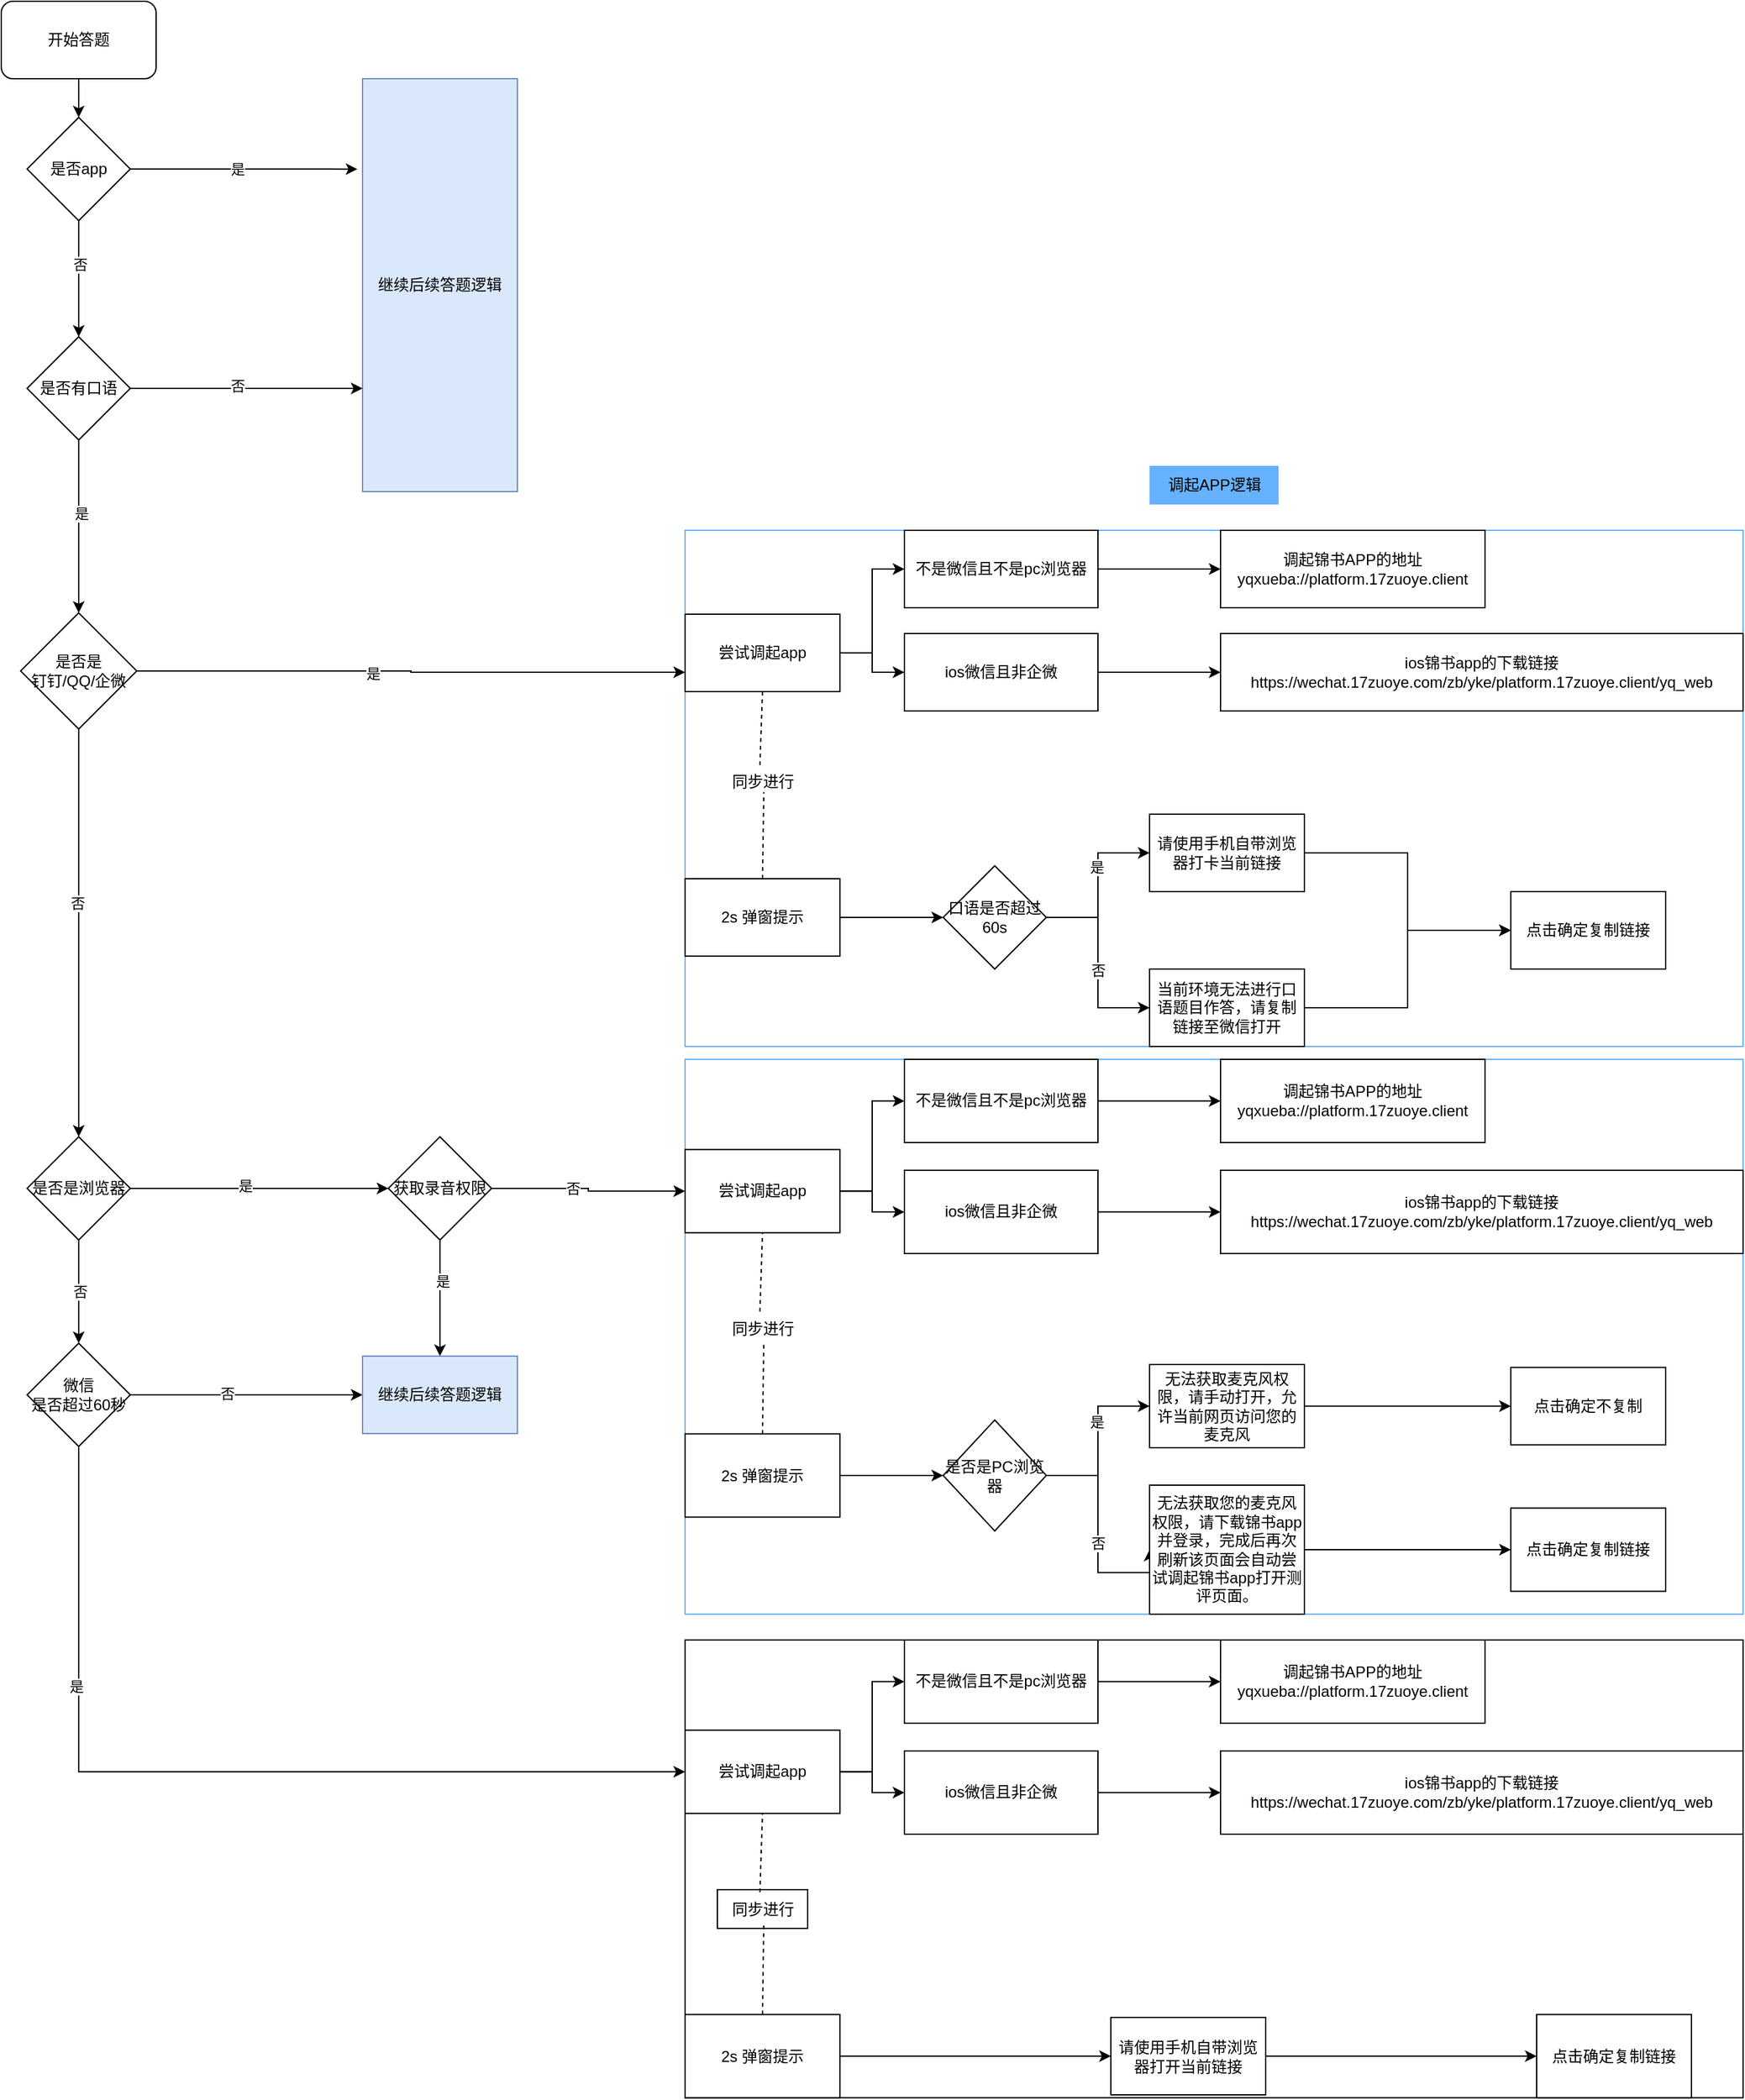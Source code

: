 <mxfile version="26.0.3">
  <diagram id="6a731a19-8d31-9384-78a2-239565b7b9f0" name="Page-1">
    <mxGraphModel dx="2049" dy="202" grid="1" gridSize="10" guides="1" tooltips="1" connect="1" arrows="1" fold="1" page="1" pageScale="1" pageWidth="1169" pageHeight="827" background="none" math="0" shadow="0">
      <root>
        <mxCell id="0" />
        <mxCell id="1" parent="0" />
        <mxCell id="r6nXxLhdMxLpmCXmzPtU-61" style="edgeStyle=orthogonalEdgeStyle;rounded=0;orthogonalLoop=1;jettySize=auto;html=1;exitX=0.5;exitY=1;exitDx=0;exitDy=0;" edge="1" parent="1" source="r6nXxLhdMxLpmCXmzPtU-57" target="r6nXxLhdMxLpmCXmzPtU-60">
          <mxGeometry relative="1" as="geometry" />
        </mxCell>
        <mxCell id="r6nXxLhdMxLpmCXmzPtU-57" value="开始答题" style="rounded=1;whiteSpace=wrap;html=1;" vertex="1" parent="1">
          <mxGeometry x="330" y="1090" width="120" height="60" as="geometry" />
        </mxCell>
        <mxCell id="r6nXxLhdMxLpmCXmzPtU-66" value="" style="edgeStyle=orthogonalEdgeStyle;rounded=0;orthogonalLoop=1;jettySize=auto;html=1;" edge="1" parent="1" source="r6nXxLhdMxLpmCXmzPtU-60">
          <mxGeometry relative="1" as="geometry">
            <mxPoint x="390" y="1350" as="targetPoint" />
          </mxGeometry>
        </mxCell>
        <mxCell id="r6nXxLhdMxLpmCXmzPtU-67" value="否" style="edgeLabel;html=1;align=center;verticalAlign=middle;resizable=0;points=[];" vertex="1" connectable="0" parent="r6nXxLhdMxLpmCXmzPtU-66">
          <mxGeometry x="-0.244" y="1" relative="1" as="geometry">
            <mxPoint as="offset" />
          </mxGeometry>
        </mxCell>
        <mxCell id="r6nXxLhdMxLpmCXmzPtU-60" value="是否app" style="rhombus;whiteSpace=wrap;html=1;" vertex="1" parent="1">
          <mxGeometry x="350" y="1180" width="80" height="80" as="geometry" />
        </mxCell>
        <mxCell id="r6nXxLhdMxLpmCXmzPtU-62" value="继续后续答题逻辑" style="whiteSpace=wrap;html=1;fillColor=#dae8fc;strokeColor=#6c8ebf;" vertex="1" parent="1">
          <mxGeometry x="610" y="1150" width="120" height="320" as="geometry" />
        </mxCell>
        <mxCell id="r6nXxLhdMxLpmCXmzPtU-72" style="edgeStyle=orthogonalEdgeStyle;rounded=0;orthogonalLoop=1;jettySize=auto;html=1;exitX=1;exitY=0.5;exitDx=0;exitDy=0;entryX=0;entryY=0.75;entryDx=0;entryDy=0;" edge="1" parent="1" source="r6nXxLhdMxLpmCXmzPtU-68" target="r6nXxLhdMxLpmCXmzPtU-62">
          <mxGeometry relative="1" as="geometry" />
        </mxCell>
        <mxCell id="r6nXxLhdMxLpmCXmzPtU-73" value="否" style="edgeLabel;html=1;align=center;verticalAlign=middle;resizable=0;points=[];" vertex="1" connectable="0" parent="r6nXxLhdMxLpmCXmzPtU-72">
          <mxGeometry x="-0.078" y="2" relative="1" as="geometry">
            <mxPoint as="offset" />
          </mxGeometry>
        </mxCell>
        <mxCell id="r6nXxLhdMxLpmCXmzPtU-75" value="" style="edgeStyle=orthogonalEdgeStyle;rounded=0;orthogonalLoop=1;jettySize=auto;html=1;" edge="1" parent="1" source="r6nXxLhdMxLpmCXmzPtU-68" target="r6nXxLhdMxLpmCXmzPtU-74">
          <mxGeometry relative="1" as="geometry" />
        </mxCell>
        <mxCell id="r6nXxLhdMxLpmCXmzPtU-209" value="是" style="edgeLabel;html=1;align=center;verticalAlign=middle;resizable=0;points=[];" vertex="1" connectable="0" parent="r6nXxLhdMxLpmCXmzPtU-75">
          <mxGeometry x="-0.134" y="2" relative="1" as="geometry">
            <mxPoint y="-1" as="offset" />
          </mxGeometry>
        </mxCell>
        <mxCell id="r6nXxLhdMxLpmCXmzPtU-68" value="是否有口语" style="rhombus;whiteSpace=wrap;html=1;" vertex="1" parent="1">
          <mxGeometry x="350" y="1350" width="80" height="80" as="geometry" />
        </mxCell>
        <mxCell id="r6nXxLhdMxLpmCXmzPtU-70" style="edgeStyle=orthogonalEdgeStyle;rounded=0;orthogonalLoop=1;jettySize=auto;html=1;exitX=1;exitY=0.5;exitDx=0;exitDy=0;entryX=-0.033;entryY=0.219;entryDx=0;entryDy=0;entryPerimeter=0;" edge="1" parent="1" source="r6nXxLhdMxLpmCXmzPtU-60" target="r6nXxLhdMxLpmCXmzPtU-62">
          <mxGeometry relative="1" as="geometry" />
        </mxCell>
        <mxCell id="r6nXxLhdMxLpmCXmzPtU-71" value="是" style="edgeLabel;html=1;align=center;verticalAlign=middle;resizable=0;points=[];" vertex="1" connectable="0" parent="r6nXxLhdMxLpmCXmzPtU-70">
          <mxGeometry x="-0.08" relative="1" as="geometry">
            <mxPoint x="2" as="offset" />
          </mxGeometry>
        </mxCell>
        <mxCell id="r6nXxLhdMxLpmCXmzPtU-113" style="edgeStyle=orthogonalEdgeStyle;rounded=0;orthogonalLoop=1;jettySize=auto;html=1;exitX=0.5;exitY=1;exitDx=0;exitDy=0;entryX=0.5;entryY=0;entryDx=0;entryDy=0;" edge="1" parent="1" source="r6nXxLhdMxLpmCXmzPtU-74" target="r6nXxLhdMxLpmCXmzPtU-115">
          <mxGeometry relative="1" as="geometry">
            <mxPoint x="390" y="1830" as="targetPoint" />
          </mxGeometry>
        </mxCell>
        <mxCell id="r6nXxLhdMxLpmCXmzPtU-114" value="否" style="edgeLabel;html=1;align=center;verticalAlign=middle;resizable=0;points=[];" vertex="1" connectable="0" parent="r6nXxLhdMxLpmCXmzPtU-113">
          <mxGeometry x="-0.148" y="-1" relative="1" as="geometry">
            <mxPoint as="offset" />
          </mxGeometry>
        </mxCell>
        <mxCell id="r6nXxLhdMxLpmCXmzPtU-131" style="edgeStyle=orthogonalEdgeStyle;rounded=0;orthogonalLoop=1;jettySize=auto;html=1;exitX=1;exitY=0.5;exitDx=0;exitDy=0;entryX=0;entryY=0.75;entryDx=0;entryDy=0;" edge="1" parent="1" source="r6nXxLhdMxLpmCXmzPtU-74" target="r6nXxLhdMxLpmCXmzPtU-76">
          <mxGeometry relative="1" as="geometry" />
        </mxCell>
        <mxCell id="r6nXxLhdMxLpmCXmzPtU-132" value="是" style="edgeLabel;html=1;align=center;verticalAlign=middle;resizable=0;points=[];" vertex="1" connectable="0" parent="r6nXxLhdMxLpmCXmzPtU-131">
          <mxGeometry x="-0.141" y="-2" relative="1" as="geometry">
            <mxPoint as="offset" />
          </mxGeometry>
        </mxCell>
        <mxCell id="r6nXxLhdMxLpmCXmzPtU-74" value="是否是&lt;br&gt;钉钉/QQ/企微" style="rhombus;whiteSpace=wrap;html=1;" vertex="1" parent="1">
          <mxGeometry x="345" y="1564" width="90" height="90" as="geometry" />
        </mxCell>
        <mxCell id="r6nXxLhdMxLpmCXmzPtU-118" style="edgeStyle=orthogonalEdgeStyle;rounded=0;orthogonalLoop=1;jettySize=auto;html=1;exitX=1;exitY=0.5;exitDx=0;exitDy=0;entryX=0;entryY=0.5;entryDx=0;entryDy=0;" edge="1" parent="1" source="r6nXxLhdMxLpmCXmzPtU-115" target="r6nXxLhdMxLpmCXmzPtU-117">
          <mxGeometry relative="1" as="geometry" />
        </mxCell>
        <mxCell id="r6nXxLhdMxLpmCXmzPtU-119" value="是" style="edgeLabel;html=1;align=center;verticalAlign=middle;resizable=0;points=[];" vertex="1" connectable="0" parent="r6nXxLhdMxLpmCXmzPtU-118">
          <mxGeometry x="-0.111" y="2" relative="1" as="geometry">
            <mxPoint as="offset" />
          </mxGeometry>
        </mxCell>
        <mxCell id="r6nXxLhdMxLpmCXmzPtU-167" value="否" style="edgeStyle=orthogonalEdgeStyle;rounded=0;orthogonalLoop=1;jettySize=auto;html=1;" edge="1" parent="1" source="r6nXxLhdMxLpmCXmzPtU-115">
          <mxGeometry relative="1" as="geometry">
            <mxPoint x="390" y="2130" as="targetPoint" />
          </mxGeometry>
        </mxCell>
        <mxCell id="r6nXxLhdMxLpmCXmzPtU-115" value="是否是浏览器" style="rhombus;whiteSpace=wrap;html=1;" vertex="1" parent="1">
          <mxGeometry x="350" y="1970" width="80" height="80" as="geometry" />
        </mxCell>
        <mxCell id="r6nXxLhdMxLpmCXmzPtU-164" style="edgeStyle=orthogonalEdgeStyle;rounded=0;orthogonalLoop=1;jettySize=auto;html=1;exitX=1;exitY=0.5;exitDx=0;exitDy=0;entryX=0;entryY=0.5;entryDx=0;entryDy=0;" edge="1" parent="1" source="r6nXxLhdMxLpmCXmzPtU-117" target="r6nXxLhdMxLpmCXmzPtU-142">
          <mxGeometry relative="1" as="geometry">
            <mxPoint x="850" y="2020" as="targetPoint" />
          </mxGeometry>
        </mxCell>
        <mxCell id="r6nXxLhdMxLpmCXmzPtU-165" value="否" style="edgeLabel;html=1;align=center;verticalAlign=middle;resizable=0;points=[];" vertex="1" connectable="0" parent="r6nXxLhdMxLpmCXmzPtU-164">
          <mxGeometry x="-0.169" relative="1" as="geometry">
            <mxPoint as="offset" />
          </mxGeometry>
        </mxCell>
        <mxCell id="r6nXxLhdMxLpmCXmzPtU-170" value="" style="edgeStyle=orthogonalEdgeStyle;rounded=0;orthogonalLoop=1;jettySize=auto;html=1;" edge="1" parent="1" source="r6nXxLhdMxLpmCXmzPtU-117" target="r6nXxLhdMxLpmCXmzPtU-169">
          <mxGeometry relative="1" as="geometry" />
        </mxCell>
        <mxCell id="r6nXxLhdMxLpmCXmzPtU-171" value="是" style="edgeLabel;html=1;align=center;verticalAlign=middle;resizable=0;points=[];" vertex="1" connectable="0" parent="r6nXxLhdMxLpmCXmzPtU-170">
          <mxGeometry x="-0.296" y="2" relative="1" as="geometry">
            <mxPoint as="offset" />
          </mxGeometry>
        </mxCell>
        <mxCell id="r6nXxLhdMxLpmCXmzPtU-117" value="获取录音权限" style="rhombus;whiteSpace=wrap;html=1;" vertex="1" parent="1">
          <mxGeometry x="630" y="1970" width="80" height="80" as="geometry" />
        </mxCell>
        <mxCell id="r6nXxLhdMxLpmCXmzPtU-130" value="调起APP逻辑" style="text;html=1;align=center;verticalAlign=middle;resizable=0;points=[];autosize=1;strokeColor=none;fillColor=#66B2FF;fillStyle=auto;" vertex="1" parent="1">
          <mxGeometry x="1220" y="1450" width="100" height="30" as="geometry" />
        </mxCell>
        <mxCell id="r6nXxLhdMxLpmCXmzPtU-137" value="" style="group" vertex="1" connectable="0" parent="1">
          <mxGeometry x="860.0" y="1500" width="820.0" height="400" as="geometry" />
        </mxCell>
        <mxCell id="r6nXxLhdMxLpmCXmzPtU-125" value="" style="group;strokeColor=#66B2FF;container=0;" vertex="1" connectable="0" parent="r6nXxLhdMxLpmCXmzPtU-137">
          <mxGeometry width="820" height="400" as="geometry" />
        </mxCell>
        <mxCell id="r6nXxLhdMxLpmCXmzPtU-103" style="edgeStyle=orthogonalEdgeStyle;rounded=0;orthogonalLoop=1;jettySize=auto;html=1;exitX=1;exitY=0.5;exitDx=0;exitDy=0;entryX=0;entryY=0.5;entryDx=0;entryDy=0;" edge="1" parent="r6nXxLhdMxLpmCXmzPtU-137" source="r6nXxLhdMxLpmCXmzPtU-76" target="r6nXxLhdMxLpmCXmzPtU-93">
          <mxGeometry relative="1" as="geometry" />
        </mxCell>
        <mxCell id="r6nXxLhdMxLpmCXmzPtU-104" style="edgeStyle=orthogonalEdgeStyle;rounded=0;orthogonalLoop=1;jettySize=auto;html=1;exitX=1;exitY=0.5;exitDx=0;exitDy=0;entryX=0;entryY=0.5;entryDx=0;entryDy=0;" edge="1" parent="r6nXxLhdMxLpmCXmzPtU-137" source="r6nXxLhdMxLpmCXmzPtU-76" target="r6nXxLhdMxLpmCXmzPtU-96">
          <mxGeometry relative="1" as="geometry" />
        </mxCell>
        <mxCell id="r6nXxLhdMxLpmCXmzPtU-76" value="尝试调起app" style="whiteSpace=wrap;html=1;container=0;" vertex="1" parent="r6nXxLhdMxLpmCXmzPtU-137">
          <mxGeometry y="65" width="120" height="60" as="geometry" />
        </mxCell>
        <mxCell id="r6nXxLhdMxLpmCXmzPtU-92" style="edgeStyle=orthogonalEdgeStyle;rounded=0;orthogonalLoop=1;jettySize=auto;html=1;exitX=1;exitY=0.5;exitDx=0;exitDy=0;entryX=0;entryY=0.5;entryDx=0;entryDy=0;" edge="1" parent="r6nXxLhdMxLpmCXmzPtU-137" source="r6nXxLhdMxLpmCXmzPtU-81" target="r6nXxLhdMxLpmCXmzPtU-83">
          <mxGeometry relative="1" as="geometry" />
        </mxCell>
        <mxCell id="r6nXxLhdMxLpmCXmzPtU-81" value="2s 弹窗提示" style="whiteSpace=wrap;html=1;container=0;" vertex="1" parent="r6nXxLhdMxLpmCXmzPtU-137">
          <mxGeometry y="270" width="120" height="60" as="geometry" />
        </mxCell>
        <mxCell id="r6nXxLhdMxLpmCXmzPtU-88" style="edgeStyle=orthogonalEdgeStyle;rounded=0;orthogonalLoop=1;jettySize=auto;html=1;exitX=1;exitY=0.5;exitDx=0;exitDy=0;entryX=0;entryY=0.5;entryDx=0;entryDy=0;" edge="1" parent="r6nXxLhdMxLpmCXmzPtU-137" source="r6nXxLhdMxLpmCXmzPtU-83" target="r6nXxLhdMxLpmCXmzPtU-86">
          <mxGeometry relative="1" as="geometry">
            <mxPoint x="350.0" y="250" as="targetPoint" />
          </mxGeometry>
        </mxCell>
        <mxCell id="r6nXxLhdMxLpmCXmzPtU-90" value="是" style="edgeLabel;html=1;align=center;verticalAlign=middle;resizable=0;points=[];container=0;" vertex="1" connectable="0" parent="r6nXxLhdMxLpmCXmzPtU-88">
          <mxGeometry x="0.217" y="1" relative="1" as="geometry">
            <mxPoint as="offset" />
          </mxGeometry>
        </mxCell>
        <mxCell id="r6nXxLhdMxLpmCXmzPtU-89" style="edgeStyle=orthogonalEdgeStyle;rounded=0;orthogonalLoop=1;jettySize=auto;html=1;exitX=1;exitY=0.5;exitDx=0;exitDy=0;entryX=0;entryY=0.5;entryDx=0;entryDy=0;" edge="1" parent="r6nXxLhdMxLpmCXmzPtU-137" source="r6nXxLhdMxLpmCXmzPtU-83" target="r6nXxLhdMxLpmCXmzPtU-87">
          <mxGeometry relative="1" as="geometry">
            <Array as="points">
              <mxPoint x="320.0" y="300" />
              <mxPoint x="320.0" y="370" />
            </Array>
          </mxGeometry>
        </mxCell>
        <mxCell id="r6nXxLhdMxLpmCXmzPtU-91" value="否" style="edgeLabel;html=1;align=center;verticalAlign=middle;resizable=0;points=[];container=0;" vertex="1" connectable="0" parent="r6nXxLhdMxLpmCXmzPtU-89">
          <mxGeometry x="0.071" relative="1" as="geometry">
            <mxPoint as="offset" />
          </mxGeometry>
        </mxCell>
        <mxCell id="r6nXxLhdMxLpmCXmzPtU-83" value="口语是否超过60s" style="rhombus;whiteSpace=wrap;html=1;container=0;" vertex="1" parent="r6nXxLhdMxLpmCXmzPtU-137">
          <mxGeometry x="200.0" y="260" width="80" height="80" as="geometry" />
        </mxCell>
        <mxCell id="r6nXxLhdMxLpmCXmzPtU-111" style="edgeStyle=orthogonalEdgeStyle;rounded=0;orthogonalLoop=1;jettySize=auto;html=1;exitX=1;exitY=0.5;exitDx=0;exitDy=0;entryX=0;entryY=0.5;entryDx=0;entryDy=0;" edge="1" parent="r6nXxLhdMxLpmCXmzPtU-137" source="r6nXxLhdMxLpmCXmzPtU-86" target="r6nXxLhdMxLpmCXmzPtU-108">
          <mxGeometry relative="1" as="geometry" />
        </mxCell>
        <mxCell id="r6nXxLhdMxLpmCXmzPtU-86" value="请使用手机自带浏览器打卡当前链接" style="whiteSpace=wrap;html=1;container=0;" vertex="1" parent="r6nXxLhdMxLpmCXmzPtU-137">
          <mxGeometry x="360.0" y="220" width="120" height="60" as="geometry" />
        </mxCell>
        <mxCell id="r6nXxLhdMxLpmCXmzPtU-109" style="edgeStyle=orthogonalEdgeStyle;rounded=0;orthogonalLoop=1;jettySize=auto;html=1;exitX=1;exitY=0.5;exitDx=0;exitDy=0;entryX=0;entryY=0.5;entryDx=0;entryDy=0;" edge="1" parent="r6nXxLhdMxLpmCXmzPtU-137" source="r6nXxLhdMxLpmCXmzPtU-87" target="r6nXxLhdMxLpmCXmzPtU-108">
          <mxGeometry relative="1" as="geometry" />
        </mxCell>
        <mxCell id="r6nXxLhdMxLpmCXmzPtU-87" value="当前环境无法进行口语题目作答，请复制链接至微信打开" style="whiteSpace=wrap;html=1;container=0;" vertex="1" parent="r6nXxLhdMxLpmCXmzPtU-137">
          <mxGeometry x="360.0" y="340" width="120" height="60" as="geometry" />
        </mxCell>
        <mxCell id="r6nXxLhdMxLpmCXmzPtU-102" value="" style="edgeStyle=orthogonalEdgeStyle;rounded=0;orthogonalLoop=1;jettySize=auto;html=1;" edge="1" parent="r6nXxLhdMxLpmCXmzPtU-137" source="r6nXxLhdMxLpmCXmzPtU-93" target="r6nXxLhdMxLpmCXmzPtU-101">
          <mxGeometry relative="1" as="geometry" />
        </mxCell>
        <mxCell id="r6nXxLhdMxLpmCXmzPtU-93" value="不是微信且不是pc浏览器" style="whiteSpace=wrap;html=1;container=0;" vertex="1" parent="r6nXxLhdMxLpmCXmzPtU-137">
          <mxGeometry x="170.0" width="150" height="60" as="geometry" />
        </mxCell>
        <mxCell id="r6nXxLhdMxLpmCXmzPtU-100" value="" style="edgeStyle=orthogonalEdgeStyle;rounded=0;orthogonalLoop=1;jettySize=auto;html=1;" edge="1" parent="r6nXxLhdMxLpmCXmzPtU-137" source="r6nXxLhdMxLpmCXmzPtU-96" target="r6nXxLhdMxLpmCXmzPtU-99">
          <mxGeometry relative="1" as="geometry" />
        </mxCell>
        <mxCell id="r6nXxLhdMxLpmCXmzPtU-96" value="ios微信且非企微" style="whiteSpace=wrap;html=1;container=0;" vertex="1" parent="r6nXxLhdMxLpmCXmzPtU-137">
          <mxGeometry x="170.0" y="80" width="150" height="60" as="geometry" />
        </mxCell>
        <mxCell id="r6nXxLhdMxLpmCXmzPtU-99" value="ios锦书app的下载链接&lt;br&gt;https://wechat.17zuoye.com/zb/yke/platform.17zuoye.client/yq_web" style="whiteSpace=wrap;html=1;container=0;" vertex="1" parent="r6nXxLhdMxLpmCXmzPtU-137">
          <mxGeometry x="415.0" y="80" width="405" height="60" as="geometry" />
        </mxCell>
        <mxCell id="r6nXxLhdMxLpmCXmzPtU-101" value="调起锦书APP的地址&lt;br&gt;yqxueba://platform.17zuoye.client" style="whiteSpace=wrap;html=1;container=0;" vertex="1" parent="r6nXxLhdMxLpmCXmzPtU-137">
          <mxGeometry x="415.0" width="205" height="60" as="geometry" />
        </mxCell>
        <mxCell id="r6nXxLhdMxLpmCXmzPtU-105" value="同步进行" style="text;html=1;align=center;verticalAlign=middle;resizable=0;points=[];autosize=1;strokeColor=none;fillColor=none;container=0;" vertex="1" parent="r6nXxLhdMxLpmCXmzPtU-137">
          <mxGeometry x="25.0" y="180" width="70" height="30" as="geometry" />
        </mxCell>
        <mxCell id="r6nXxLhdMxLpmCXmzPtU-106" value="" style="endArrow=none;dashed=1;html=1;rounded=0;entryX=0.5;entryY=1;entryDx=0;entryDy=0;exitX=0.471;exitY=0.067;exitDx=0;exitDy=0;exitPerimeter=0;" edge="1" parent="r6nXxLhdMxLpmCXmzPtU-137" source="r6nXxLhdMxLpmCXmzPtU-105" target="r6nXxLhdMxLpmCXmzPtU-76">
          <mxGeometry width="50" height="50" relative="1" as="geometry">
            <mxPoint x="40.0" y="180" as="sourcePoint" />
            <mxPoint x="90.0" y="130" as="targetPoint" />
          </mxGeometry>
        </mxCell>
        <mxCell id="r6nXxLhdMxLpmCXmzPtU-107" value="" style="endArrow=none;dashed=1;html=1;rounded=0;entryX=0.5;entryY=1;entryDx=0;entryDy=0;exitX=0.5;exitY=0;exitDx=0;exitDy=0;" edge="1" parent="r6nXxLhdMxLpmCXmzPtU-137" source="r6nXxLhdMxLpmCXmzPtU-81">
          <mxGeometry width="50" height="50" relative="1" as="geometry">
            <mxPoint x="59.0" y="260" as="sourcePoint" />
            <mxPoint x="61.0" y="203" as="targetPoint" />
          </mxGeometry>
        </mxCell>
        <mxCell id="r6nXxLhdMxLpmCXmzPtU-108" value="点击确定复制链接" style="whiteSpace=wrap;html=1;container=0;" vertex="1" parent="r6nXxLhdMxLpmCXmzPtU-137">
          <mxGeometry x="640.0" y="280" width="120" height="60" as="geometry" />
        </mxCell>
        <mxCell id="r6nXxLhdMxLpmCXmzPtU-138" value="" style="group;strokeColor=#FF6666;" vertex="1" connectable="0" parent="1">
          <mxGeometry x="860" y="1910" width="820" height="430" as="geometry" />
        </mxCell>
        <mxCell id="r6nXxLhdMxLpmCXmzPtU-139" value="" style="group;strokeColor=#66B2FF;container=0;" vertex="1" connectable="0" parent="r6nXxLhdMxLpmCXmzPtU-138">
          <mxGeometry width="820.0" height="430" as="geometry" />
        </mxCell>
        <mxCell id="r6nXxLhdMxLpmCXmzPtU-140" style="edgeStyle=orthogonalEdgeStyle;rounded=0;orthogonalLoop=1;jettySize=auto;html=1;exitX=1;exitY=0.5;exitDx=0;exitDy=0;entryX=0;entryY=0.5;entryDx=0;entryDy=0;" edge="1" parent="r6nXxLhdMxLpmCXmzPtU-138" source="r6nXxLhdMxLpmCXmzPtU-142" target="r6nXxLhdMxLpmCXmzPtU-155">
          <mxGeometry relative="1" as="geometry" />
        </mxCell>
        <mxCell id="r6nXxLhdMxLpmCXmzPtU-141" style="edgeStyle=orthogonalEdgeStyle;rounded=0;orthogonalLoop=1;jettySize=auto;html=1;exitX=1;exitY=0.5;exitDx=0;exitDy=0;entryX=0;entryY=0.5;entryDx=0;entryDy=0;" edge="1" parent="r6nXxLhdMxLpmCXmzPtU-138" source="r6nXxLhdMxLpmCXmzPtU-142" target="r6nXxLhdMxLpmCXmzPtU-157">
          <mxGeometry relative="1" as="geometry" />
        </mxCell>
        <mxCell id="r6nXxLhdMxLpmCXmzPtU-142" value="尝试调起app" style="whiteSpace=wrap;html=1;container=0;" vertex="1" parent="r6nXxLhdMxLpmCXmzPtU-138">
          <mxGeometry y="69.875" width="120.0" height="64.5" as="geometry" />
        </mxCell>
        <mxCell id="r6nXxLhdMxLpmCXmzPtU-143" style="edgeStyle=orthogonalEdgeStyle;rounded=0;orthogonalLoop=1;jettySize=auto;html=1;exitX=1;exitY=0.5;exitDx=0;exitDy=0;entryX=0;entryY=0.5;entryDx=0;entryDy=0;" edge="1" parent="r6nXxLhdMxLpmCXmzPtU-138" source="r6nXxLhdMxLpmCXmzPtU-144" target="r6nXxLhdMxLpmCXmzPtU-149">
          <mxGeometry relative="1" as="geometry" />
        </mxCell>
        <mxCell id="r6nXxLhdMxLpmCXmzPtU-144" value="2s 弹窗提示" style="whiteSpace=wrap;html=1;container=0;" vertex="1" parent="r6nXxLhdMxLpmCXmzPtU-138">
          <mxGeometry y="290.25" width="120.0" height="64.5" as="geometry" />
        </mxCell>
        <mxCell id="r6nXxLhdMxLpmCXmzPtU-145" style="edgeStyle=orthogonalEdgeStyle;rounded=0;orthogonalLoop=1;jettySize=auto;html=1;exitX=1;exitY=0.5;exitDx=0;exitDy=0;entryX=0;entryY=0.5;entryDx=0;entryDy=0;" edge="1" parent="r6nXxLhdMxLpmCXmzPtU-138" source="r6nXxLhdMxLpmCXmzPtU-149" target="r6nXxLhdMxLpmCXmzPtU-151">
          <mxGeometry relative="1" as="geometry">
            <mxPoint x="350.0" y="268.75" as="targetPoint" />
          </mxGeometry>
        </mxCell>
        <mxCell id="r6nXxLhdMxLpmCXmzPtU-146" value="是" style="edgeLabel;html=1;align=center;verticalAlign=middle;resizable=0;points=[];container=0;" vertex="1" connectable="0" parent="r6nXxLhdMxLpmCXmzPtU-145">
          <mxGeometry x="0.217" y="1" relative="1" as="geometry">
            <mxPoint as="offset" />
          </mxGeometry>
        </mxCell>
        <mxCell id="r6nXxLhdMxLpmCXmzPtU-147" style="edgeStyle=orthogonalEdgeStyle;rounded=0;orthogonalLoop=1;jettySize=auto;html=1;exitX=1;exitY=0.5;exitDx=0;exitDy=0;entryX=0;entryY=0.5;entryDx=0;entryDy=0;" edge="1" parent="r6nXxLhdMxLpmCXmzPtU-138" source="r6nXxLhdMxLpmCXmzPtU-149" target="r6nXxLhdMxLpmCXmzPtU-153">
          <mxGeometry relative="1" as="geometry">
            <Array as="points">
              <mxPoint x="320.0" y="322.5" />
              <mxPoint x="320.0" y="397.75" />
            </Array>
          </mxGeometry>
        </mxCell>
        <mxCell id="r6nXxLhdMxLpmCXmzPtU-148" value="否" style="edgeLabel;html=1;align=center;verticalAlign=middle;resizable=0;points=[];container=0;" vertex="1" connectable="0" parent="r6nXxLhdMxLpmCXmzPtU-147">
          <mxGeometry x="0.071" relative="1" as="geometry">
            <mxPoint as="offset" />
          </mxGeometry>
        </mxCell>
        <mxCell id="r6nXxLhdMxLpmCXmzPtU-149" value="是否是PC浏览器" style="rhombus;whiteSpace=wrap;html=1;container=0;" vertex="1" parent="r6nXxLhdMxLpmCXmzPtU-138">
          <mxGeometry x="200.0" y="279.5" width="80.0" height="86" as="geometry" />
        </mxCell>
        <mxCell id="r6nXxLhdMxLpmCXmzPtU-211" style="edgeStyle=orthogonalEdgeStyle;rounded=0;orthogonalLoop=1;jettySize=auto;html=1;exitX=1;exitY=0.5;exitDx=0;exitDy=0;entryX=0;entryY=0.5;entryDx=0;entryDy=0;" edge="1" parent="r6nXxLhdMxLpmCXmzPtU-138" source="r6nXxLhdMxLpmCXmzPtU-151" target="r6nXxLhdMxLpmCXmzPtU-210">
          <mxGeometry relative="1" as="geometry" />
        </mxCell>
        <mxCell id="r6nXxLhdMxLpmCXmzPtU-151" value="无法获取麦克风权限，请手动打开，允许当前网页访问您的麦克风" style="whiteSpace=wrap;html=1;container=0;" vertex="1" parent="r6nXxLhdMxLpmCXmzPtU-138">
          <mxGeometry x="360.0" y="236.5" width="120.0" height="64.5" as="geometry" />
        </mxCell>
        <mxCell id="r6nXxLhdMxLpmCXmzPtU-152" style="edgeStyle=orthogonalEdgeStyle;rounded=0;orthogonalLoop=1;jettySize=auto;html=1;exitX=1;exitY=0.5;exitDx=0;exitDy=0;entryX=0;entryY=0.5;entryDx=0;entryDy=0;" edge="1" parent="r6nXxLhdMxLpmCXmzPtU-138" source="r6nXxLhdMxLpmCXmzPtU-153" target="r6nXxLhdMxLpmCXmzPtU-163">
          <mxGeometry relative="1" as="geometry" />
        </mxCell>
        <mxCell id="r6nXxLhdMxLpmCXmzPtU-153" value="无法获取您的麦克风权限，请下载锦书app并登录，完成后再次刷新该页面会自动尝试调起锦书app打开测评页面。" style="whiteSpace=wrap;html=1;container=0;" vertex="1" parent="r6nXxLhdMxLpmCXmzPtU-138">
          <mxGeometry x="360" y="330" width="120" height="100" as="geometry" />
        </mxCell>
        <mxCell id="r6nXxLhdMxLpmCXmzPtU-154" value="" style="edgeStyle=orthogonalEdgeStyle;rounded=0;orthogonalLoop=1;jettySize=auto;html=1;" edge="1" parent="r6nXxLhdMxLpmCXmzPtU-138" source="r6nXxLhdMxLpmCXmzPtU-155" target="r6nXxLhdMxLpmCXmzPtU-159">
          <mxGeometry relative="1" as="geometry" />
        </mxCell>
        <mxCell id="r6nXxLhdMxLpmCXmzPtU-155" value="不是微信且不是pc浏览器" style="whiteSpace=wrap;html=1;container=0;" vertex="1" parent="r6nXxLhdMxLpmCXmzPtU-138">
          <mxGeometry x="170.0" width="150.0" height="64.5" as="geometry" />
        </mxCell>
        <mxCell id="r6nXxLhdMxLpmCXmzPtU-156" value="" style="edgeStyle=orthogonalEdgeStyle;rounded=0;orthogonalLoop=1;jettySize=auto;html=1;" edge="1" parent="r6nXxLhdMxLpmCXmzPtU-138" source="r6nXxLhdMxLpmCXmzPtU-157" target="r6nXxLhdMxLpmCXmzPtU-158">
          <mxGeometry relative="1" as="geometry" />
        </mxCell>
        <mxCell id="r6nXxLhdMxLpmCXmzPtU-157" value="ios微信且非企微" style="whiteSpace=wrap;html=1;container=0;" vertex="1" parent="r6nXxLhdMxLpmCXmzPtU-138">
          <mxGeometry x="170.0" y="86" width="150.0" height="64.5" as="geometry" />
        </mxCell>
        <mxCell id="r6nXxLhdMxLpmCXmzPtU-158" value="ios锦书app的下载链接&lt;br&gt;https://wechat.17zuoye.com/zb/yke/platform.17zuoye.client/yq_web" style="whiteSpace=wrap;html=1;container=0;" vertex="1" parent="r6nXxLhdMxLpmCXmzPtU-138">
          <mxGeometry x="415" y="86" width="405.0" height="64.5" as="geometry" />
        </mxCell>
        <mxCell id="r6nXxLhdMxLpmCXmzPtU-159" value="调起锦书APP的地址&lt;br&gt;yqxueba://platform.17zuoye.client" style="whiteSpace=wrap;html=1;container=0;" vertex="1" parent="r6nXxLhdMxLpmCXmzPtU-138">
          <mxGeometry x="415" width="205.0" height="64.5" as="geometry" />
        </mxCell>
        <mxCell id="r6nXxLhdMxLpmCXmzPtU-160" value="同步进行" style="text;html=1;align=center;verticalAlign=middle;resizable=0;points=[];autosize=1;strokeColor=none;fillColor=none;container=0;" vertex="1" parent="r6nXxLhdMxLpmCXmzPtU-138">
          <mxGeometry x="25.0" y="193.5" width="70" height="30" as="geometry" />
        </mxCell>
        <mxCell id="r6nXxLhdMxLpmCXmzPtU-161" value="" style="endArrow=none;dashed=1;html=1;rounded=0;entryX=0.5;entryY=1;entryDx=0;entryDy=0;exitX=0.471;exitY=0.067;exitDx=0;exitDy=0;exitPerimeter=0;" edge="1" parent="r6nXxLhdMxLpmCXmzPtU-138" source="r6nXxLhdMxLpmCXmzPtU-160" target="r6nXxLhdMxLpmCXmzPtU-142">
          <mxGeometry width="50" height="50" relative="1" as="geometry">
            <mxPoint x="40.0" y="193.5" as="sourcePoint" />
            <mxPoint x="90.0" y="139.75" as="targetPoint" />
          </mxGeometry>
        </mxCell>
        <mxCell id="r6nXxLhdMxLpmCXmzPtU-162" value="" style="endArrow=none;dashed=1;html=1;rounded=0;entryX=0.5;entryY=1;entryDx=0;entryDy=0;exitX=0.5;exitY=0;exitDx=0;exitDy=0;" edge="1" parent="r6nXxLhdMxLpmCXmzPtU-138" source="r6nXxLhdMxLpmCXmzPtU-144">
          <mxGeometry width="50" height="50" relative="1" as="geometry">
            <mxPoint x="59.0" y="279.5" as="sourcePoint" />
            <mxPoint x="61.0" y="218.225" as="targetPoint" />
          </mxGeometry>
        </mxCell>
        <mxCell id="r6nXxLhdMxLpmCXmzPtU-163" value="点击确定复制链接" style="whiteSpace=wrap;html=1;container=0;" vertex="1" parent="r6nXxLhdMxLpmCXmzPtU-138">
          <mxGeometry x="640" y="347.75" width="120.0" height="64.5" as="geometry" />
        </mxCell>
        <mxCell id="r6nXxLhdMxLpmCXmzPtU-210" value="点击确定不复制" style="whiteSpace=wrap;html=1;" vertex="1" parent="r6nXxLhdMxLpmCXmzPtU-138">
          <mxGeometry x="640" y="238.75" width="120" height="60" as="geometry" />
        </mxCell>
        <mxCell id="r6nXxLhdMxLpmCXmzPtU-172" style="edgeStyle=orthogonalEdgeStyle;rounded=0;orthogonalLoop=1;jettySize=auto;html=1;entryX=0;entryY=0.5;entryDx=0;entryDy=0;" edge="1" parent="1" source="r6nXxLhdMxLpmCXmzPtU-166" target="r6nXxLhdMxLpmCXmzPtU-169">
          <mxGeometry relative="1" as="geometry" />
        </mxCell>
        <mxCell id="r6nXxLhdMxLpmCXmzPtU-173" value="否" style="edgeLabel;html=1;align=center;verticalAlign=middle;resizable=0;points=[];" vertex="1" connectable="0" parent="r6nXxLhdMxLpmCXmzPtU-172">
          <mxGeometry x="-0.164" y="1" relative="1" as="geometry">
            <mxPoint as="offset" />
          </mxGeometry>
        </mxCell>
        <mxCell id="r6nXxLhdMxLpmCXmzPtU-207" style="edgeStyle=orthogonalEdgeStyle;rounded=0;orthogonalLoop=1;jettySize=auto;html=1;exitX=0.5;exitY=1;exitDx=0;exitDy=0;entryX=0;entryY=0.5;entryDx=0;entryDy=0;" edge="1" parent="1" source="r6nXxLhdMxLpmCXmzPtU-166" target="r6nXxLhdMxLpmCXmzPtU-179">
          <mxGeometry relative="1" as="geometry" />
        </mxCell>
        <mxCell id="r6nXxLhdMxLpmCXmzPtU-208" value="是" style="edgeLabel;html=1;align=center;verticalAlign=middle;resizable=0;points=[];" vertex="1" connectable="0" parent="r6nXxLhdMxLpmCXmzPtU-207">
          <mxGeometry x="-0.483" y="-2" relative="1" as="geometry">
            <mxPoint y="-1" as="offset" />
          </mxGeometry>
        </mxCell>
        <mxCell id="r6nXxLhdMxLpmCXmzPtU-166" value="微信&lt;br&gt;是否超过60秒" style="rhombus;whiteSpace=wrap;html=1;" vertex="1" parent="1">
          <mxGeometry x="350" y="2130" width="80" height="80" as="geometry" />
        </mxCell>
        <mxCell id="r6nXxLhdMxLpmCXmzPtU-169" value="继续后续答题逻辑" style="whiteSpace=wrap;html=1;fillColor=#dae8fc;strokeColor=#6c8ebf;" vertex="1" parent="1">
          <mxGeometry x="610" y="2140" width="120" height="60" as="geometry" />
        </mxCell>
        <mxCell id="r6nXxLhdMxLpmCXmzPtU-206" value="" style="group;strokeColor=default;" vertex="1" connectable="0" parent="1">
          <mxGeometry x="860" y="2360" width="820" height="354.75" as="geometry" />
        </mxCell>
        <mxCell id="r6nXxLhdMxLpmCXmzPtU-177" style="edgeStyle=orthogonalEdgeStyle;rounded=0;orthogonalLoop=1;jettySize=auto;html=1;exitX=1;exitY=0.5;exitDx=0;exitDy=0;entryX=0;entryY=0.5;entryDx=0;entryDy=0;strokeColor=default;" edge="1" parent="r6nXxLhdMxLpmCXmzPtU-206" source="r6nXxLhdMxLpmCXmzPtU-179" target="r6nXxLhdMxLpmCXmzPtU-192">
          <mxGeometry relative="1" as="geometry" />
        </mxCell>
        <mxCell id="r6nXxLhdMxLpmCXmzPtU-178" style="edgeStyle=orthogonalEdgeStyle;rounded=0;orthogonalLoop=1;jettySize=auto;html=1;exitX=1;exitY=0.5;exitDx=0;exitDy=0;entryX=0;entryY=0.5;entryDx=0;entryDy=0;strokeColor=default;" edge="1" parent="r6nXxLhdMxLpmCXmzPtU-206" source="r6nXxLhdMxLpmCXmzPtU-179" target="r6nXxLhdMxLpmCXmzPtU-194">
          <mxGeometry relative="1" as="geometry" />
        </mxCell>
        <mxCell id="r6nXxLhdMxLpmCXmzPtU-179" value="尝试调起app" style="whiteSpace=wrap;html=1;container=0;strokeColor=default;" vertex="1" parent="r6nXxLhdMxLpmCXmzPtU-206">
          <mxGeometry y="69.875" width="120.0" height="64.5" as="geometry" />
        </mxCell>
        <mxCell id="r6nXxLhdMxLpmCXmzPtU-202" style="edgeStyle=orthogonalEdgeStyle;rounded=0;orthogonalLoop=1;jettySize=auto;html=1;exitX=1;exitY=0.5;exitDx=0;exitDy=0;entryX=0;entryY=0.5;entryDx=0;entryDy=0;strokeColor=default;" edge="1" parent="r6nXxLhdMxLpmCXmzPtU-206" source="r6nXxLhdMxLpmCXmzPtU-181" target="r6nXxLhdMxLpmCXmzPtU-201">
          <mxGeometry relative="1" as="geometry" />
        </mxCell>
        <mxCell id="r6nXxLhdMxLpmCXmzPtU-181" value="2s 弹窗提示" style="whiteSpace=wrap;html=1;container=0;strokeColor=default;" vertex="1" parent="r6nXxLhdMxLpmCXmzPtU-206">
          <mxGeometry y="290.25" width="120.0" height="64.5" as="geometry" />
        </mxCell>
        <mxCell id="r6nXxLhdMxLpmCXmzPtU-191" value="" style="edgeStyle=orthogonalEdgeStyle;rounded=0;orthogonalLoop=1;jettySize=auto;html=1;strokeColor=default;" edge="1" parent="r6nXxLhdMxLpmCXmzPtU-206" source="r6nXxLhdMxLpmCXmzPtU-192" target="r6nXxLhdMxLpmCXmzPtU-196">
          <mxGeometry relative="1" as="geometry" />
        </mxCell>
        <mxCell id="r6nXxLhdMxLpmCXmzPtU-192" value="不是微信且不是pc浏览器" style="whiteSpace=wrap;html=1;container=0;strokeColor=default;" vertex="1" parent="r6nXxLhdMxLpmCXmzPtU-206">
          <mxGeometry x="170" width="150.0" height="64.5" as="geometry" />
        </mxCell>
        <mxCell id="r6nXxLhdMxLpmCXmzPtU-193" value="" style="edgeStyle=orthogonalEdgeStyle;rounded=0;orthogonalLoop=1;jettySize=auto;html=1;strokeColor=default;" edge="1" parent="r6nXxLhdMxLpmCXmzPtU-206" source="r6nXxLhdMxLpmCXmzPtU-194" target="r6nXxLhdMxLpmCXmzPtU-195">
          <mxGeometry relative="1" as="geometry" />
        </mxCell>
        <mxCell id="r6nXxLhdMxLpmCXmzPtU-194" value="ios微信且非企微" style="whiteSpace=wrap;html=1;container=0;strokeColor=default;" vertex="1" parent="r6nXxLhdMxLpmCXmzPtU-206">
          <mxGeometry x="170" y="86" width="150.0" height="64.5" as="geometry" />
        </mxCell>
        <mxCell id="r6nXxLhdMxLpmCXmzPtU-195" value="ios锦书app的下载链接&lt;br&gt;https://wechat.17zuoye.com/zb/yke/platform.17zuoye.client/yq_web" style="whiteSpace=wrap;html=1;container=0;strokeColor=default;" vertex="1" parent="r6nXxLhdMxLpmCXmzPtU-206">
          <mxGeometry x="415" y="86" width="405.0" height="64.5" as="geometry" />
        </mxCell>
        <mxCell id="r6nXxLhdMxLpmCXmzPtU-196" value="调起锦书APP的地址&lt;br&gt;yqxueba://platform.17zuoye.client" style="whiteSpace=wrap;html=1;container=0;strokeColor=default;" vertex="1" parent="r6nXxLhdMxLpmCXmzPtU-206">
          <mxGeometry x="415" width="205.0" height="64.5" as="geometry" />
        </mxCell>
        <mxCell id="r6nXxLhdMxLpmCXmzPtU-197" value="同步进行" style="text;html=1;align=center;verticalAlign=middle;resizable=0;points=[];autosize=1;strokeColor=default;fillColor=none;container=0;" vertex="1" parent="r6nXxLhdMxLpmCXmzPtU-206">
          <mxGeometry x="25.0" y="193.5" width="70" height="30" as="geometry" />
        </mxCell>
        <mxCell id="r6nXxLhdMxLpmCXmzPtU-198" value="" style="endArrow=none;dashed=1;html=1;rounded=0;entryX=0.5;entryY=1;entryDx=0;entryDy=0;exitX=0.471;exitY=0.067;exitDx=0;exitDy=0;exitPerimeter=0;strokeColor=default;" edge="1" parent="r6nXxLhdMxLpmCXmzPtU-206" source="r6nXxLhdMxLpmCXmzPtU-197" target="r6nXxLhdMxLpmCXmzPtU-179">
          <mxGeometry width="50" height="50" relative="1" as="geometry">
            <mxPoint x="40.0" y="193.5" as="sourcePoint" />
            <mxPoint x="90.0" y="139.75" as="targetPoint" />
          </mxGeometry>
        </mxCell>
        <mxCell id="r6nXxLhdMxLpmCXmzPtU-199" value="" style="endArrow=none;dashed=1;html=1;rounded=0;entryX=0.5;entryY=1;entryDx=0;entryDy=0;exitX=0.5;exitY=0;exitDx=0;exitDy=0;strokeColor=default;" edge="1" parent="r6nXxLhdMxLpmCXmzPtU-206" source="r6nXxLhdMxLpmCXmzPtU-181">
          <mxGeometry width="50" height="50" relative="1" as="geometry">
            <mxPoint x="59.0" y="279.5" as="sourcePoint" />
            <mxPoint x="61.0" y="218.225" as="targetPoint" />
          </mxGeometry>
        </mxCell>
        <mxCell id="r6nXxLhdMxLpmCXmzPtU-200" value="点击确定复制链接" style="whiteSpace=wrap;html=1;container=0;strokeColor=default;" vertex="1" parent="r6nXxLhdMxLpmCXmzPtU-206">
          <mxGeometry x="660" y="290.25" width="120.0" height="64.5" as="geometry" />
        </mxCell>
        <mxCell id="r6nXxLhdMxLpmCXmzPtU-204" style="edgeStyle=orthogonalEdgeStyle;rounded=0;orthogonalLoop=1;jettySize=auto;html=1;exitX=1;exitY=0.5;exitDx=0;exitDy=0;entryX=0;entryY=0.5;entryDx=0;entryDy=0;strokeColor=default;" edge="1" parent="r6nXxLhdMxLpmCXmzPtU-206" source="r6nXxLhdMxLpmCXmzPtU-201" target="r6nXxLhdMxLpmCXmzPtU-200">
          <mxGeometry relative="1" as="geometry" />
        </mxCell>
        <mxCell id="r6nXxLhdMxLpmCXmzPtU-201" value="请使用手机自带浏览器打开当前链接" style="whiteSpace=wrap;html=1;strokeColor=default;" vertex="1" parent="r6nXxLhdMxLpmCXmzPtU-206">
          <mxGeometry x="330" y="292.5" width="120" height="60" as="geometry" />
        </mxCell>
      </root>
    </mxGraphModel>
  </diagram>
</mxfile>
